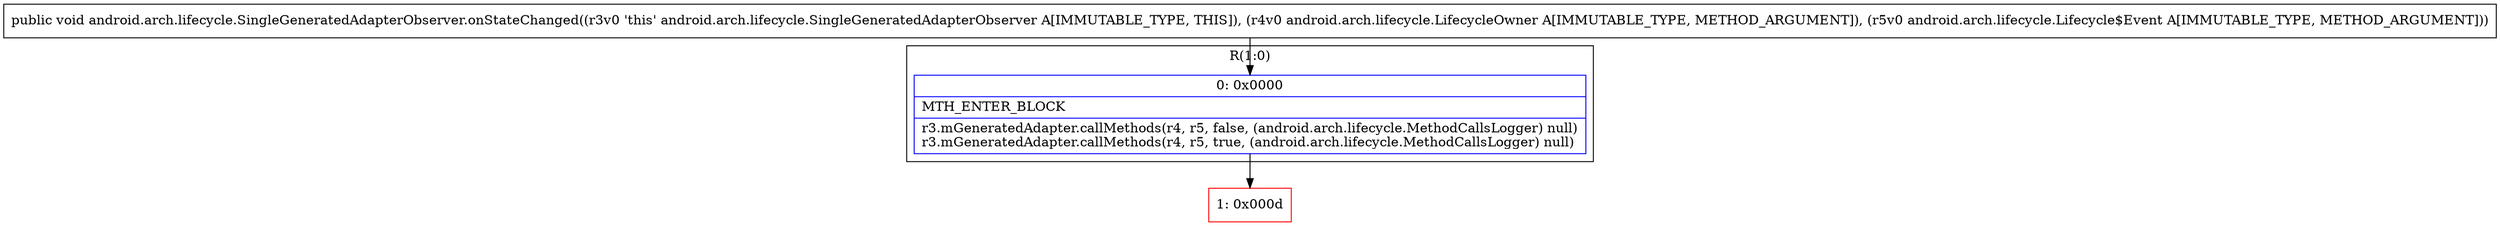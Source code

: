 digraph "CFG forandroid.arch.lifecycle.SingleGeneratedAdapterObserver.onStateChanged(Landroid\/arch\/lifecycle\/LifecycleOwner;Landroid\/arch\/lifecycle\/Lifecycle$Event;)V" {
subgraph cluster_Region_1268879339 {
label = "R(1:0)";
node [shape=record,color=blue];
Node_0 [shape=record,label="{0\:\ 0x0000|MTH_ENTER_BLOCK\l|r3.mGeneratedAdapter.callMethods(r4, r5, false, (android.arch.lifecycle.MethodCallsLogger) null)\lr3.mGeneratedAdapter.callMethods(r4, r5, true, (android.arch.lifecycle.MethodCallsLogger) null)\l}"];
}
Node_1 [shape=record,color=red,label="{1\:\ 0x000d}"];
MethodNode[shape=record,label="{public void android.arch.lifecycle.SingleGeneratedAdapterObserver.onStateChanged((r3v0 'this' android.arch.lifecycle.SingleGeneratedAdapterObserver A[IMMUTABLE_TYPE, THIS]), (r4v0 android.arch.lifecycle.LifecycleOwner A[IMMUTABLE_TYPE, METHOD_ARGUMENT]), (r5v0 android.arch.lifecycle.Lifecycle$Event A[IMMUTABLE_TYPE, METHOD_ARGUMENT])) }"];
MethodNode -> Node_0;
Node_0 -> Node_1;
}

